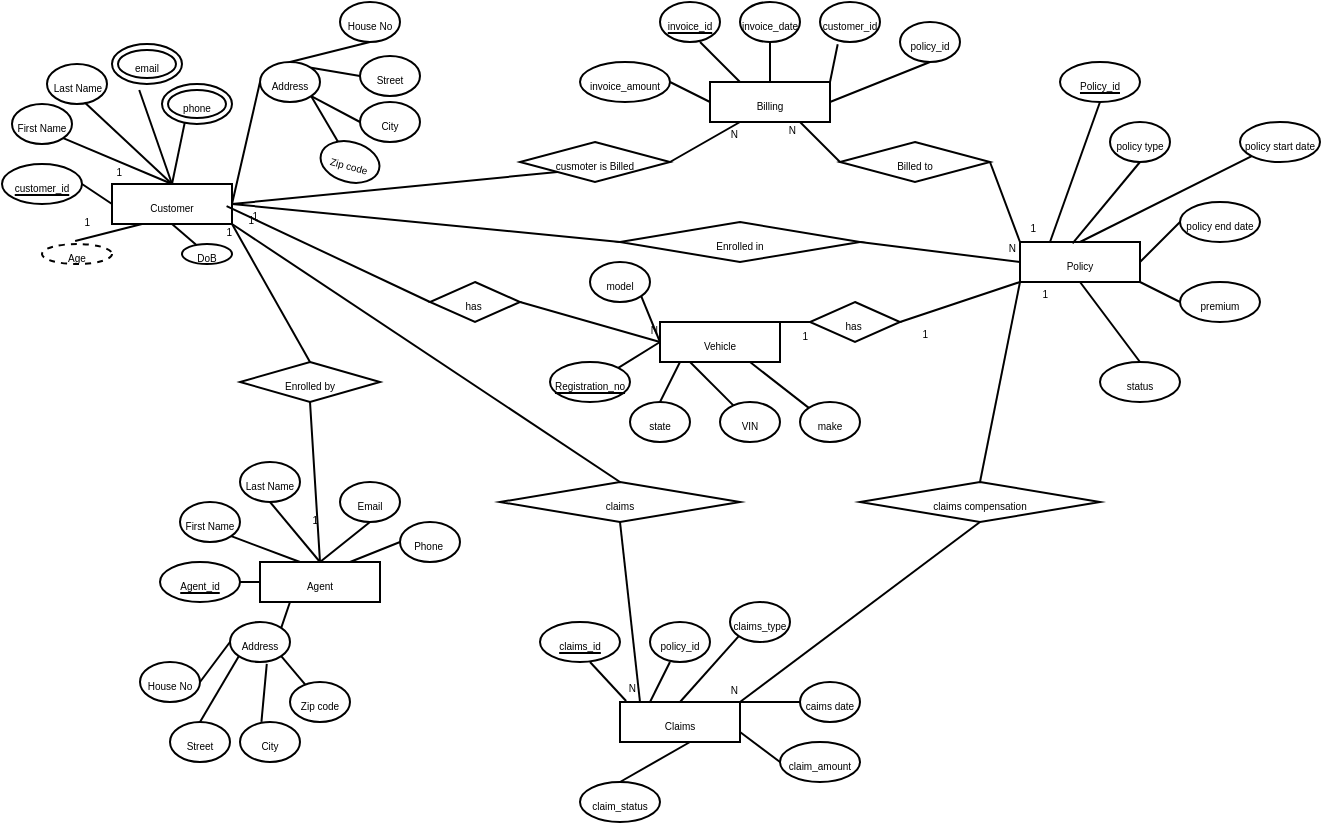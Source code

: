 <mxfile version="27.0.5">
  <diagram name="Page-1" id="OjlYLiDqfQupx79TXul4">
    <mxGraphModel dx="1513" dy="407" grid="1" gridSize="10" guides="1" tooltips="1" connect="1" arrows="1" fold="1" page="1" pageScale="1" pageWidth="850" pageHeight="1100" math="0" shadow="0">
      <root>
        <mxCell id="0" />
        <mxCell id="1" parent="0" />
        <mxCell id="4vMpr_41CA_hvpr1hlCl-1" value="&lt;font style=&quot;font-size: 5px;&quot;&gt;Customer&lt;/font&gt;" style="whiteSpace=wrap;html=1;align=center;" vertex="1" parent="1">
          <mxGeometry x="-14" y="101" width="60" height="20" as="geometry" />
        </mxCell>
        <mxCell id="4vMpr_41CA_hvpr1hlCl-2" value="&lt;font style=&quot;font-size: 5px;&quot;&gt;First Name&lt;/font&gt;" style="ellipse;whiteSpace=wrap;html=1;align=center;" vertex="1" parent="1">
          <mxGeometry x="-64" y="61" width="30" height="20" as="geometry" />
        </mxCell>
        <mxCell id="4vMpr_41CA_hvpr1hlCl-4" value="" style="endArrow=none;html=1;rounded=0;exitX=1;exitY=1;exitDx=0;exitDy=0;entryX=0.5;entryY=0;entryDx=0;entryDy=0;" edge="1" parent="1" source="4vMpr_41CA_hvpr1hlCl-2" target="4vMpr_41CA_hvpr1hlCl-1">
          <mxGeometry relative="1" as="geometry">
            <mxPoint x="156" y="111" as="sourcePoint" />
            <mxPoint x="316" y="111" as="targetPoint" />
          </mxGeometry>
        </mxCell>
        <mxCell id="4vMpr_41CA_hvpr1hlCl-5" value="&lt;font style=&quot;font-size: 5px;&quot;&gt;Last Name&lt;/font&gt;" style="ellipse;whiteSpace=wrap;html=1;align=center;" vertex="1" parent="1">
          <mxGeometry x="-46.5" y="41" width="30" height="20" as="geometry" />
        </mxCell>
        <mxCell id="4vMpr_41CA_hvpr1hlCl-8" value="&lt;font style=&quot;font-size: 5px;&quot;&gt;Address&lt;/font&gt;" style="ellipse;whiteSpace=wrap;html=1;align=center;" vertex="1" parent="1">
          <mxGeometry x="60" y="40" width="30" height="20" as="geometry" />
        </mxCell>
        <mxCell id="4vMpr_41CA_hvpr1hlCl-9" value="" style="endArrow=none;html=1;rounded=0;exitX=0.629;exitY=0.964;exitDx=0;exitDy=0;exitPerimeter=0;" edge="1" parent="1" source="4vMpr_41CA_hvpr1hlCl-5">
          <mxGeometry relative="1" as="geometry">
            <mxPoint x="11" y="81" as="sourcePoint" />
            <mxPoint x="16" y="101" as="targetPoint" />
          </mxGeometry>
        </mxCell>
        <mxCell id="4vMpr_41CA_hvpr1hlCl-11" value="" style="endArrow=none;html=1;rounded=0;exitX=0.389;exitY=1.15;exitDx=0;exitDy=0;exitPerimeter=0;entryX=0.5;entryY=0;entryDx=0;entryDy=0;" edge="1" parent="1" source="4vMpr_41CA_hvpr1hlCl-116" target="4vMpr_41CA_hvpr1hlCl-1">
          <mxGeometry relative="1" as="geometry">
            <mxPoint x="13.12" y="73.06" as="sourcePoint" />
            <mxPoint x="26" y="111" as="targetPoint" />
          </mxGeometry>
        </mxCell>
        <mxCell id="4vMpr_41CA_hvpr1hlCl-12" value="" style="endArrow=none;html=1;rounded=0;exitX=0.336;exitY=0.871;exitDx=0;exitDy=0;entryX=0.5;entryY=0;entryDx=0;entryDy=0;exitPerimeter=0;" edge="1" parent="1" source="4vMpr_41CA_hvpr1hlCl-117" target="4vMpr_41CA_hvpr1hlCl-1">
          <mxGeometry relative="1" as="geometry">
            <mxPoint x="30.31" y="88.015" as="sourcePoint" />
            <mxPoint x="26" y="111" as="targetPoint" />
          </mxGeometry>
        </mxCell>
        <mxCell id="4vMpr_41CA_hvpr1hlCl-13" value="" style="endArrow=none;html=1;rounded=0;exitX=0;exitY=0.5;exitDx=0;exitDy=0;entryX=1;entryY=0.5;entryDx=0;entryDy=0;" edge="1" parent="1" source="4vMpr_41CA_hvpr1hlCl-8" target="4vMpr_41CA_hvpr1hlCl-1">
          <mxGeometry relative="1" as="geometry">
            <mxPoint x="55.33" y="52.6" as="sourcePoint" />
            <mxPoint x="36" y="121" as="targetPoint" />
          </mxGeometry>
        </mxCell>
        <mxCell id="4vMpr_41CA_hvpr1hlCl-14" value="&lt;font style=&quot;font-size: 5px;&quot;&gt;DoB&lt;/font&gt;" style="ellipse;whiteSpace=wrap;html=1;align=center;" vertex="1" parent="1">
          <mxGeometry x="21" y="131" width="25" height="10" as="geometry" />
        </mxCell>
        <mxCell id="4vMpr_41CA_hvpr1hlCl-15" value="" style="endArrow=none;html=1;rounded=0;entryX=0.5;entryY=1;entryDx=0;entryDy=0;" edge="1" parent="1" source="4vMpr_41CA_hvpr1hlCl-14" target="4vMpr_41CA_hvpr1hlCl-1">
          <mxGeometry relative="1" as="geometry">
            <mxPoint x="48" y="73" as="sourcePoint" />
            <mxPoint x="26" y="111" as="targetPoint" />
          </mxGeometry>
        </mxCell>
        <mxCell id="4vMpr_41CA_hvpr1hlCl-17" value="&lt;font style=&quot;font-size: 5px;&quot;&gt;Age&lt;/font&gt;" style="ellipse;whiteSpace=wrap;html=1;align=center;dashed=1;" vertex="1" parent="1">
          <mxGeometry x="-49" y="131" width="35" height="10" as="geometry" />
        </mxCell>
        <mxCell id="4vMpr_41CA_hvpr1hlCl-18" value="" style="endArrow=none;html=1;rounded=0;exitX=0.25;exitY=1;exitDx=0;exitDy=0;entryX=0.473;entryY=-0.152;entryDx=0;entryDy=0;entryPerimeter=0;" edge="1" parent="1" source="4vMpr_41CA_hvpr1hlCl-1" target="4vMpr_41CA_hvpr1hlCl-17">
          <mxGeometry relative="1" as="geometry">
            <mxPoint x="156" y="111" as="sourcePoint" />
            <mxPoint x="316" y="111" as="targetPoint" />
          </mxGeometry>
        </mxCell>
        <mxCell id="4vMpr_41CA_hvpr1hlCl-19" value="&lt;font style=&quot;font-size: 5px;&quot;&gt;Policy&lt;/font&gt;" style="whiteSpace=wrap;html=1;align=center;" vertex="1" parent="1">
          <mxGeometry x="440" y="130" width="60" height="20" as="geometry" />
        </mxCell>
        <mxCell id="4vMpr_41CA_hvpr1hlCl-22" value="" style="endArrow=none;html=1;rounded=0;exitX=0;exitY=0.5;exitDx=0;exitDy=0;entryX=1;entryY=0.5;entryDx=0;entryDy=0;" edge="1" parent="1" source="4vMpr_41CA_hvpr1hlCl-1" target="4vMpr_41CA_hvpr1hlCl-114">
          <mxGeometry relative="1" as="geometry">
            <mxPoint x="90" y="78" as="sourcePoint" />
            <mxPoint x="-19.0" y="101" as="targetPoint" />
          </mxGeometry>
        </mxCell>
        <mxCell id="4vMpr_41CA_hvpr1hlCl-23" value="&lt;font style=&quot;font-size: 5px;&quot;&gt;House No&lt;/font&gt;" style="ellipse;whiteSpace=wrap;html=1;align=center;" vertex="1" parent="1">
          <mxGeometry x="100" y="10" width="30" height="20" as="geometry" />
        </mxCell>
        <mxCell id="4vMpr_41CA_hvpr1hlCl-24" value="&lt;font style=&quot;font-size: 5px;&quot;&gt;Street&lt;/font&gt;" style="ellipse;whiteSpace=wrap;html=1;align=center;" vertex="1" parent="1">
          <mxGeometry x="110" y="37" width="30" height="20" as="geometry" />
        </mxCell>
        <mxCell id="4vMpr_41CA_hvpr1hlCl-26" value="&lt;font style=&quot;font-size: 5px;&quot;&gt;City&lt;/font&gt;" style="ellipse;whiteSpace=wrap;html=1;align=center;" vertex="1" parent="1">
          <mxGeometry x="110" y="60" width="30" height="20" as="geometry" />
        </mxCell>
        <mxCell id="4vMpr_41CA_hvpr1hlCl-27" value="&lt;font style=&quot;font-size: 5px;&quot;&gt;Zip code&lt;/font&gt;" style="ellipse;whiteSpace=wrap;html=1;align=center;rotation=15;" vertex="1" parent="1">
          <mxGeometry x="90" y="80" width="30" height="20" as="geometry" />
        </mxCell>
        <mxCell id="4vMpr_41CA_hvpr1hlCl-28" value="" style="endArrow=none;html=1;rounded=0;exitX=0.5;exitY=1;exitDx=0;exitDy=0;entryX=0.5;entryY=0;entryDx=0;entryDy=0;" edge="1" parent="1" source="4vMpr_41CA_hvpr1hlCl-23" target="4vMpr_41CA_hvpr1hlCl-8">
          <mxGeometry relative="1" as="geometry">
            <mxPoint x="160" y="90" as="sourcePoint" />
            <mxPoint x="120" y="100" as="targetPoint" />
          </mxGeometry>
        </mxCell>
        <mxCell id="4vMpr_41CA_hvpr1hlCl-29" value="" style="endArrow=none;html=1;rounded=0;exitX=0;exitY=0.5;exitDx=0;exitDy=0;entryX=1;entryY=0;entryDx=0;entryDy=0;" edge="1" parent="1" source="4vMpr_41CA_hvpr1hlCl-24" target="4vMpr_41CA_hvpr1hlCl-8">
          <mxGeometry relative="1" as="geometry">
            <mxPoint x="150" y="70" as="sourcePoint" />
            <mxPoint x="130" y="110" as="targetPoint" />
          </mxGeometry>
        </mxCell>
        <mxCell id="4vMpr_41CA_hvpr1hlCl-30" value="" style="endArrow=none;html=1;rounded=0;exitX=0;exitY=0.5;exitDx=0;exitDy=0;entryX=1;entryY=1;entryDx=0;entryDy=0;" edge="1" parent="1" source="4vMpr_41CA_hvpr1hlCl-26" target="4vMpr_41CA_hvpr1hlCl-8">
          <mxGeometry relative="1" as="geometry">
            <mxPoint x="160" y="100" as="sourcePoint" />
            <mxPoint x="140" y="120" as="targetPoint" />
          </mxGeometry>
        </mxCell>
        <mxCell id="4vMpr_41CA_hvpr1hlCl-31" value="" style="endArrow=none;html=1;rounded=0;entryX=1;entryY=1;entryDx=0;entryDy=0;" edge="1" parent="1" source="4vMpr_41CA_hvpr1hlCl-27" target="4vMpr_41CA_hvpr1hlCl-8">
          <mxGeometry relative="1" as="geometry">
            <mxPoint x="160" y="130" as="sourcePoint" />
            <mxPoint x="120" y="80" as="targetPoint" />
          </mxGeometry>
        </mxCell>
        <mxCell id="4vMpr_41CA_hvpr1hlCl-32" value="&lt;font style=&quot;font-size: 5px;&quot;&gt;policy type&lt;/font&gt;" style="ellipse;whiteSpace=wrap;html=1;align=center;" vertex="1" parent="1">
          <mxGeometry x="485" y="70" width="30" height="20" as="geometry" />
        </mxCell>
        <mxCell id="4vMpr_41CA_hvpr1hlCl-33" value="&lt;font style=&quot;font-size: 5px;&quot;&gt;policy start date&lt;/font&gt;" style="ellipse;whiteSpace=wrap;html=1;align=center;" vertex="1" parent="1">
          <mxGeometry x="550" y="70" width="40" height="20" as="geometry" />
        </mxCell>
        <mxCell id="4vMpr_41CA_hvpr1hlCl-34" value="&lt;font style=&quot;font-size: 5px;&quot;&gt;policy end date&lt;/font&gt;" style="ellipse;whiteSpace=wrap;html=1;align=center;" vertex="1" parent="1">
          <mxGeometry x="520" y="110" width="40" height="20" as="geometry" />
        </mxCell>
        <mxCell id="4vMpr_41CA_hvpr1hlCl-35" value="&lt;font style=&quot;font-size: 5px;&quot;&gt;premium&lt;/font&gt;" style="ellipse;whiteSpace=wrap;html=1;align=center;" vertex="1" parent="1">
          <mxGeometry x="520" y="150" width="40" height="20" as="geometry" />
        </mxCell>
        <mxCell id="4vMpr_41CA_hvpr1hlCl-36" value="&lt;font style=&quot;font-size: 5px;&quot;&gt;status&lt;/font&gt;" style="ellipse;whiteSpace=wrap;html=1;align=center;" vertex="1" parent="1">
          <mxGeometry x="480" y="190" width="40" height="20" as="geometry" />
        </mxCell>
        <mxCell id="4vMpr_41CA_hvpr1hlCl-38" value="&lt;font style=&quot;font-size: 5px;&quot;&gt;Enrolled in&lt;/font&gt;" style="shape=rhombus;perimeter=rhombusPerimeter;whiteSpace=wrap;html=1;align=center;" vertex="1" parent="1">
          <mxGeometry x="240" y="120" width="120" height="20" as="geometry" />
        </mxCell>
        <mxCell id="4vMpr_41CA_hvpr1hlCl-41" value="" style="endArrow=none;html=1;rounded=0;exitX=1;exitY=0.5;exitDx=0;exitDy=0;entryX=0;entryY=0.5;entryDx=0;entryDy=0;" edge="1" parent="1" source="4vMpr_41CA_hvpr1hlCl-38" target="4vMpr_41CA_hvpr1hlCl-19">
          <mxGeometry relative="1" as="geometry">
            <mxPoint x="220" y="120" as="sourcePoint" />
            <mxPoint x="380" y="120" as="targetPoint" />
          </mxGeometry>
        </mxCell>
        <mxCell id="4vMpr_41CA_hvpr1hlCl-42" value="&lt;font style=&quot;font-size: 5px;&quot;&gt;N&lt;/font&gt;" style="resizable=0;html=1;whiteSpace=wrap;align=right;verticalAlign=bottom;" connectable="0" vertex="1" parent="4vMpr_41CA_hvpr1hlCl-41">
          <mxGeometry x="1" relative="1" as="geometry" />
        </mxCell>
        <mxCell id="4vMpr_41CA_hvpr1hlCl-47" value="" style="endArrow=none;html=1;rounded=0;entryX=1;entryY=0.5;entryDx=0;entryDy=0;exitX=0;exitY=0.5;exitDx=0;exitDy=0;" edge="1" parent="1" source="4vMpr_41CA_hvpr1hlCl-38" target="4vMpr_41CA_hvpr1hlCl-1">
          <mxGeometry relative="1" as="geometry">
            <mxPoint x="220" y="120" as="sourcePoint" />
            <mxPoint x="380" y="120" as="targetPoint" />
          </mxGeometry>
        </mxCell>
        <mxCell id="4vMpr_41CA_hvpr1hlCl-48" value="&lt;font style=&quot;font-size: 5px;&quot;&gt;1&lt;/font&gt;" style="resizable=0;html=1;whiteSpace=wrap;align=right;verticalAlign=bottom;" connectable="0" vertex="1" parent="4vMpr_41CA_hvpr1hlCl-47">
          <mxGeometry x="1" relative="1" as="geometry">
            <mxPoint x="15" y="13" as="offset" />
          </mxGeometry>
        </mxCell>
        <mxCell id="4vMpr_41CA_hvpr1hlCl-49" value="" style="endArrow=none;html=1;rounded=0;entryX=0.25;entryY=0;entryDx=0;entryDy=0;exitX=0.5;exitY=1;exitDx=0;exitDy=0;" edge="1" parent="1" source="4vMpr_41CA_hvpr1hlCl-111" target="4vMpr_41CA_hvpr1hlCl-19">
          <mxGeometry relative="1" as="geometry">
            <mxPoint x="415" y="100" as="sourcePoint" />
            <mxPoint x="180" y="90" as="targetPoint" />
          </mxGeometry>
        </mxCell>
        <mxCell id="4vMpr_41CA_hvpr1hlCl-50" value="" style="endArrow=none;html=1;rounded=0;entryX=0.438;entryY=0.034;entryDx=0;entryDy=0;exitX=0.5;exitY=1;exitDx=0;exitDy=0;entryPerimeter=0;" edge="1" parent="1" source="4vMpr_41CA_hvpr1hlCl-32" target="4vMpr_41CA_hvpr1hlCl-19">
          <mxGeometry relative="1" as="geometry">
            <mxPoint x="425" y="110" as="sourcePoint" />
            <mxPoint x="465" y="140" as="targetPoint" />
          </mxGeometry>
        </mxCell>
        <mxCell id="4vMpr_41CA_hvpr1hlCl-51" value="" style="endArrow=none;html=1;rounded=0;entryX=0.5;entryY=0;entryDx=0;entryDy=0;exitX=0;exitY=1;exitDx=0;exitDy=0;" edge="1" parent="1" source="4vMpr_41CA_hvpr1hlCl-33" target="4vMpr_41CA_hvpr1hlCl-19">
          <mxGeometry relative="1" as="geometry">
            <mxPoint x="435" y="120" as="sourcePoint" />
            <mxPoint x="475" y="150" as="targetPoint" />
          </mxGeometry>
        </mxCell>
        <mxCell id="4vMpr_41CA_hvpr1hlCl-52" value="" style="endArrow=none;html=1;rounded=0;exitX=0;exitY=0.5;exitDx=0;exitDy=0;" edge="1" parent="1" source="4vMpr_41CA_hvpr1hlCl-34">
          <mxGeometry relative="1" as="geometry">
            <mxPoint x="445" y="130" as="sourcePoint" />
            <mxPoint x="500" y="140" as="targetPoint" />
          </mxGeometry>
        </mxCell>
        <mxCell id="4vMpr_41CA_hvpr1hlCl-53" value="" style="endArrow=none;html=1;rounded=0;exitX=0;exitY=0.5;exitDx=0;exitDy=0;entryX=1;entryY=1;entryDx=0;entryDy=0;" edge="1" parent="1" source="4vMpr_41CA_hvpr1hlCl-35" target="4vMpr_41CA_hvpr1hlCl-19">
          <mxGeometry relative="1" as="geometry">
            <mxPoint x="530" y="130" as="sourcePoint" />
            <mxPoint x="510" y="150" as="targetPoint" />
          </mxGeometry>
        </mxCell>
        <mxCell id="4vMpr_41CA_hvpr1hlCl-54" value="" style="endArrow=none;html=1;rounded=0;exitX=0.5;exitY=1;exitDx=0;exitDy=0;entryX=0.5;entryY=0;entryDx=0;entryDy=0;" edge="1" parent="1" source="4vMpr_41CA_hvpr1hlCl-19" target="4vMpr_41CA_hvpr1hlCl-36">
          <mxGeometry relative="1" as="geometry">
            <mxPoint x="540" y="140" as="sourcePoint" />
            <mxPoint x="520" y="160" as="targetPoint" />
          </mxGeometry>
        </mxCell>
        <mxCell id="4vMpr_41CA_hvpr1hlCl-55" value="&lt;font style=&quot;font-size: 5px;&quot;&gt;Claims&lt;/font&gt;" style="whiteSpace=wrap;html=1;align=center;" vertex="1" parent="1">
          <mxGeometry x="240" y="360" width="60" height="20" as="geometry" />
        </mxCell>
        <mxCell id="4vMpr_41CA_hvpr1hlCl-57" value="" style="endArrow=none;html=1;rounded=0;exitX=0.051;exitY=-0.024;exitDx=0;exitDy=0;entryX=0.5;entryY=1;entryDx=0;entryDy=0;exitPerimeter=0;" edge="1" parent="1" source="4vMpr_41CA_hvpr1hlCl-55">
          <mxGeometry relative="1" as="geometry">
            <mxPoint x="92" y="152" as="sourcePoint" />
            <mxPoint x="225" y="340" as="targetPoint" />
          </mxGeometry>
        </mxCell>
        <mxCell id="4vMpr_41CA_hvpr1hlCl-58" value="&lt;font style=&quot;font-size: 5px;&quot;&gt;policy_id&lt;/font&gt;" style="ellipse;whiteSpace=wrap;html=1;align=center;" vertex="1" parent="1">
          <mxGeometry x="255" y="320" width="30" height="20" as="geometry" />
        </mxCell>
        <mxCell id="4vMpr_41CA_hvpr1hlCl-59" value="&lt;font style=&quot;font-size: 5px;&quot;&gt;claims_type&lt;/font&gt;" style="ellipse;whiteSpace=wrap;html=1;align=center;" vertex="1" parent="1">
          <mxGeometry x="295" y="310" width="30" height="20" as="geometry" />
        </mxCell>
        <mxCell id="4vMpr_41CA_hvpr1hlCl-60" value="&lt;font style=&quot;font-size: 5px;&quot;&gt;caims date&lt;/font&gt;" style="ellipse;whiteSpace=wrap;html=1;align=center;" vertex="1" parent="1">
          <mxGeometry x="330" y="350" width="30" height="20" as="geometry" />
        </mxCell>
        <mxCell id="4vMpr_41CA_hvpr1hlCl-61" value="&lt;font style=&quot;font-size: 5px;&quot;&gt;claim_amount&lt;/font&gt;" style="ellipse;whiteSpace=wrap;html=1;align=center;" vertex="1" parent="1">
          <mxGeometry x="320" y="380" width="40" height="20" as="geometry" />
        </mxCell>
        <mxCell id="4vMpr_41CA_hvpr1hlCl-62" value="&lt;span style=&quot;font-size: 5px;&quot;&gt;claim_status&lt;/span&gt;" style="ellipse;whiteSpace=wrap;html=1;align=center;" vertex="1" parent="1">
          <mxGeometry x="220" y="400" width="40" height="20" as="geometry" />
        </mxCell>
        <mxCell id="4vMpr_41CA_hvpr1hlCl-63" value="" style="endArrow=none;html=1;rounded=0;exitX=0.25;exitY=0;exitDx=0;exitDy=0;entryX=0.333;entryY=1;entryDx=0;entryDy=0;entryPerimeter=0;" edge="1" parent="1" source="4vMpr_41CA_hvpr1hlCl-55" target="4vMpr_41CA_hvpr1hlCl-58">
          <mxGeometry relative="1" as="geometry">
            <mxPoint x="265" y="370" as="sourcePoint" />
            <mxPoint x="235" y="340" as="targetPoint" />
          </mxGeometry>
        </mxCell>
        <mxCell id="4vMpr_41CA_hvpr1hlCl-64" value="" style="endArrow=none;html=1;rounded=0;exitX=0.5;exitY=0;exitDx=0;exitDy=0;entryX=0;entryY=1;entryDx=0;entryDy=0;" edge="1" parent="1" source="4vMpr_41CA_hvpr1hlCl-55" target="4vMpr_41CA_hvpr1hlCl-59">
          <mxGeometry relative="1" as="geometry">
            <mxPoint x="275" y="380" as="sourcePoint" />
            <mxPoint x="245" y="350" as="targetPoint" />
          </mxGeometry>
        </mxCell>
        <mxCell id="4vMpr_41CA_hvpr1hlCl-65" value="" style="endArrow=none;html=1;rounded=0;exitX=1;exitY=0;exitDx=0;exitDy=0;entryX=0;entryY=0.5;entryDx=0;entryDy=0;" edge="1" parent="1" source="4vMpr_41CA_hvpr1hlCl-55" target="4vMpr_41CA_hvpr1hlCl-60">
          <mxGeometry relative="1" as="geometry">
            <mxPoint x="285" y="390" as="sourcePoint" />
            <mxPoint x="255" y="360" as="targetPoint" />
          </mxGeometry>
        </mxCell>
        <mxCell id="4vMpr_41CA_hvpr1hlCl-66" value="" style="endArrow=none;html=1;rounded=0;exitX=0;exitY=0.5;exitDx=0;exitDy=0;entryX=1;entryY=0.75;entryDx=0;entryDy=0;" edge="1" parent="1" source="4vMpr_41CA_hvpr1hlCl-61" target="4vMpr_41CA_hvpr1hlCl-55">
          <mxGeometry relative="1" as="geometry">
            <mxPoint x="330.0" y="380" as="sourcePoint" />
            <mxPoint x="265" y="370" as="targetPoint" />
          </mxGeometry>
        </mxCell>
        <mxCell id="4vMpr_41CA_hvpr1hlCl-67" value="" style="endArrow=none;html=1;rounded=0;exitX=0.5;exitY=0;exitDx=0;exitDy=0;entryX=0.5;entryY=1;entryDx=0;entryDy=0;" edge="1" parent="1" source="4vMpr_41CA_hvpr1hlCl-62">
          <mxGeometry relative="1" as="geometry">
            <mxPoint x="305" y="410" as="sourcePoint" />
            <mxPoint x="275" y="380" as="targetPoint" />
          </mxGeometry>
        </mxCell>
        <mxCell id="4vMpr_41CA_hvpr1hlCl-68" value="&lt;font style=&quot;font-size: 5px;&quot;&gt;Agent&lt;/font&gt;" style="whiteSpace=wrap;html=1;align=center;" vertex="1" parent="1">
          <mxGeometry x="60" y="290" width="60" height="20" as="geometry" />
        </mxCell>
        <mxCell id="4vMpr_41CA_hvpr1hlCl-70" value="&lt;font style=&quot;font-size: 5px;&quot;&gt;First Name&lt;/font&gt;" style="ellipse;whiteSpace=wrap;html=1;align=center;" vertex="1" parent="1">
          <mxGeometry x="20" y="260" width="30" height="20" as="geometry" />
        </mxCell>
        <mxCell id="4vMpr_41CA_hvpr1hlCl-71" value="&lt;font style=&quot;font-size: 5px;&quot;&gt;Last Name&lt;/font&gt;" style="ellipse;whiteSpace=wrap;html=1;align=center;" vertex="1" parent="1">
          <mxGeometry x="50" y="240" width="30" height="20" as="geometry" />
        </mxCell>
        <mxCell id="4vMpr_41CA_hvpr1hlCl-72" value="&lt;font style=&quot;font-size: 5px;&quot;&gt;Email&lt;/font&gt;" style="ellipse;whiteSpace=wrap;html=1;align=center;" vertex="1" parent="1">
          <mxGeometry x="100" y="250" width="30" height="20" as="geometry" />
        </mxCell>
        <mxCell id="4vMpr_41CA_hvpr1hlCl-73" value="&lt;font style=&quot;font-size: 5px;&quot;&gt;Phone&amp;nbsp;&lt;/font&gt;" style="ellipse;whiteSpace=wrap;html=1;align=center;" vertex="1" parent="1">
          <mxGeometry x="130" y="270" width="30" height="20" as="geometry" />
        </mxCell>
        <mxCell id="4vMpr_41CA_hvpr1hlCl-74" value="&lt;font style=&quot;font-size: 5px;&quot;&gt;Address&lt;/font&gt;" style="ellipse;whiteSpace=wrap;html=1;align=center;" vertex="1" parent="1">
          <mxGeometry x="45" y="320" width="30" height="20" as="geometry" />
        </mxCell>
        <mxCell id="4vMpr_41CA_hvpr1hlCl-75" value="&lt;font style=&quot;font-size: 5px;&quot;&gt;House No&lt;/font&gt;" style="ellipse;whiteSpace=wrap;html=1;align=center;" vertex="1" parent="1">
          <mxGeometry y="340" width="30" height="20" as="geometry" />
        </mxCell>
        <mxCell id="4vMpr_41CA_hvpr1hlCl-76" value="&lt;font style=&quot;font-size: 5px;&quot;&gt;Street&lt;/font&gt;" style="ellipse;whiteSpace=wrap;html=1;align=center;" vertex="1" parent="1">
          <mxGeometry x="15" y="370" width="30" height="20" as="geometry" />
        </mxCell>
        <mxCell id="4vMpr_41CA_hvpr1hlCl-77" value="&lt;font style=&quot;font-size: 5px;&quot;&gt;City&lt;/font&gt;" style="ellipse;whiteSpace=wrap;html=1;align=center;" vertex="1" parent="1">
          <mxGeometry x="50" y="370" width="30" height="20" as="geometry" />
        </mxCell>
        <mxCell id="4vMpr_41CA_hvpr1hlCl-78" value="&lt;font style=&quot;font-size: 5px;&quot;&gt;Zip code&lt;/font&gt;" style="ellipse;whiteSpace=wrap;html=1;align=center;" vertex="1" parent="1">
          <mxGeometry x="75" y="350" width="30" height="20" as="geometry" />
        </mxCell>
        <mxCell id="4vMpr_41CA_hvpr1hlCl-80" value="" style="endArrow=none;html=1;rounded=0;entryX=0.75;entryY=0;entryDx=0;entryDy=0;exitX=0;exitY=0.5;exitDx=0;exitDy=0;" edge="1" parent="1" source="4vMpr_41CA_hvpr1hlCl-73" target="4vMpr_41CA_hvpr1hlCl-68">
          <mxGeometry relative="1" as="geometry">
            <mxPoint x="160" y="300" as="sourcePoint" />
            <mxPoint x="235" y="260" as="targetPoint" />
          </mxGeometry>
        </mxCell>
        <mxCell id="4vMpr_41CA_hvpr1hlCl-81" value="" style="endArrow=none;html=1;rounded=0;entryX=0.5;entryY=0;entryDx=0;entryDy=0;exitX=0.5;exitY=1;exitDx=0;exitDy=0;" edge="1" parent="1" source="4vMpr_41CA_hvpr1hlCl-72" target="4vMpr_41CA_hvpr1hlCl-68">
          <mxGeometry relative="1" as="geometry">
            <mxPoint x="148" y="271" as="sourcePoint" />
            <mxPoint x="115" y="300" as="targetPoint" />
          </mxGeometry>
        </mxCell>
        <mxCell id="4vMpr_41CA_hvpr1hlCl-82" value="" style="endArrow=none;html=1;rounded=0;entryX=0.5;entryY=0;entryDx=0;entryDy=0;exitX=0.5;exitY=1;exitDx=0;exitDy=0;" edge="1" parent="1" source="4vMpr_41CA_hvpr1hlCl-71" target="4vMpr_41CA_hvpr1hlCl-68">
          <mxGeometry relative="1" as="geometry">
            <mxPoint x="158" y="281" as="sourcePoint" />
            <mxPoint x="125" y="310" as="targetPoint" />
          </mxGeometry>
        </mxCell>
        <mxCell id="4vMpr_41CA_hvpr1hlCl-83" value="" style="endArrow=none;html=1;rounded=0;exitX=1;exitY=1;exitDx=0;exitDy=0;" edge="1" parent="1" source="4vMpr_41CA_hvpr1hlCl-70">
          <mxGeometry relative="1" as="geometry">
            <mxPoint x="168" y="291" as="sourcePoint" />
            <mxPoint x="80" y="290" as="targetPoint" />
          </mxGeometry>
        </mxCell>
        <mxCell id="4vMpr_41CA_hvpr1hlCl-84" value="" style="endArrow=none;html=1;rounded=0;exitX=1;exitY=0.5;exitDx=0;exitDy=0;entryX=0;entryY=0.5;entryDx=0;entryDy=0;" edge="1" parent="1" target="4vMpr_41CA_hvpr1hlCl-68">
          <mxGeometry relative="1" as="geometry">
            <mxPoint x="45.0" y="300" as="sourcePoint" />
            <mxPoint x="60" y="305" as="targetPoint" />
          </mxGeometry>
        </mxCell>
        <mxCell id="4vMpr_41CA_hvpr1hlCl-86" value="" style="endArrow=none;html=1;rounded=0;entryX=1;entryY=0;entryDx=0;entryDy=0;exitX=0.25;exitY=1;exitDx=0;exitDy=0;" edge="1" parent="1" source="4vMpr_41CA_hvpr1hlCl-68" target="4vMpr_41CA_hvpr1hlCl-74">
          <mxGeometry relative="1" as="geometry">
            <mxPoint x="188" y="311" as="sourcePoint" />
            <mxPoint x="155" y="340" as="targetPoint" />
          </mxGeometry>
        </mxCell>
        <mxCell id="4vMpr_41CA_hvpr1hlCl-87" value="" style="endArrow=none;html=1;rounded=0;exitX=1;exitY=1;exitDx=0;exitDy=0;" edge="1" parent="1" source="4vMpr_41CA_hvpr1hlCl-74" target="4vMpr_41CA_hvpr1hlCl-78">
          <mxGeometry relative="1" as="geometry">
            <mxPoint x="85" y="320" as="sourcePoint" />
            <mxPoint x="66" y="353" as="targetPoint" />
          </mxGeometry>
        </mxCell>
        <mxCell id="4vMpr_41CA_hvpr1hlCl-88" value="" style="endArrow=none;html=1;rounded=0;exitX=0.613;exitY=1.045;exitDx=0;exitDy=0;exitPerimeter=0;entryX=0.357;entryY=-0.001;entryDx=0;entryDy=0;entryPerimeter=0;" edge="1" parent="1" source="4vMpr_41CA_hvpr1hlCl-74" target="4vMpr_41CA_hvpr1hlCl-77">
          <mxGeometry relative="1" as="geometry">
            <mxPoint x="66" y="367" as="sourcePoint" />
            <mxPoint x="103" y="384" as="targetPoint" />
          </mxGeometry>
        </mxCell>
        <mxCell id="4vMpr_41CA_hvpr1hlCl-89" value="" style="endArrow=none;html=1;rounded=0;exitX=0;exitY=1;exitDx=0;exitDy=0;entryX=0.5;entryY=0;entryDx=0;entryDy=0;" edge="1" parent="1" source="4vMpr_41CA_hvpr1hlCl-74" target="4vMpr_41CA_hvpr1hlCl-76">
          <mxGeometry relative="1" as="geometry">
            <mxPoint x="76" y="377" as="sourcePoint" />
            <mxPoint x="113" y="394" as="targetPoint" />
          </mxGeometry>
        </mxCell>
        <mxCell id="4vMpr_41CA_hvpr1hlCl-90" value="" style="endArrow=none;html=1;rounded=0;exitX=0;exitY=0.5;exitDx=0;exitDy=0;entryX=1;entryY=0.5;entryDx=0;entryDy=0;" edge="1" parent="1" source="4vMpr_41CA_hvpr1hlCl-74" target="4vMpr_41CA_hvpr1hlCl-75">
          <mxGeometry relative="1" as="geometry">
            <mxPoint x="86" y="387" as="sourcePoint" />
            <mxPoint x="123" y="404" as="targetPoint" />
          </mxGeometry>
        </mxCell>
        <mxCell id="4vMpr_41CA_hvpr1hlCl-91" value="&lt;font style=&quot;font-size: 5px;&quot;&gt;Enrolled by&lt;/font&gt;" style="shape=rhombus;perimeter=rhombusPerimeter;whiteSpace=wrap;html=1;align=center;" vertex="1" parent="1">
          <mxGeometry x="50" y="190" width="70" height="20" as="geometry" />
        </mxCell>
        <mxCell id="4vMpr_41CA_hvpr1hlCl-92" value="" style="endArrow=none;html=1;rounded=0;exitX=0.5;exitY=0;exitDx=0;exitDy=0;entryX=1;entryY=1;entryDx=0;entryDy=0;" edge="1" parent="1" source="4vMpr_41CA_hvpr1hlCl-91" target="4vMpr_41CA_hvpr1hlCl-1">
          <mxGeometry relative="1" as="geometry">
            <mxPoint x="250" y="140" as="sourcePoint" />
            <mxPoint x="80" y="130" as="targetPoint" />
          </mxGeometry>
        </mxCell>
        <mxCell id="4vMpr_41CA_hvpr1hlCl-93" value="&lt;font style=&quot;font-size: 5px;&quot;&gt;1&lt;/font&gt;" style="resizable=0;html=1;whiteSpace=wrap;align=right;verticalAlign=bottom;" connectable="0" vertex="1" parent="4vMpr_41CA_hvpr1hlCl-92">
          <mxGeometry x="1" relative="1" as="geometry">
            <mxPoint x="-69" y="6" as="offset" />
          </mxGeometry>
        </mxCell>
        <mxCell id="4vMpr_41CA_hvpr1hlCl-94" value="" style="endArrow=none;html=1;rounded=0;exitX=0.5;exitY=0;exitDx=0;exitDy=0;" edge="1" parent="1" source="4vMpr_41CA_hvpr1hlCl-68">
          <mxGeometry relative="1" as="geometry">
            <mxPoint x="90" y="270" as="sourcePoint" />
            <mxPoint x="85" y="210" as="targetPoint" />
          </mxGeometry>
        </mxCell>
        <mxCell id="4vMpr_41CA_hvpr1hlCl-95" value="&lt;font style=&quot;font-size: 5px;&quot;&gt;1&lt;/font&gt;&lt;div&gt;&lt;br&gt;&lt;/div&gt;" style="resizable=0;html=1;whiteSpace=wrap;align=right;verticalAlign=bottom;" connectable="0" vertex="1" parent="4vMpr_41CA_hvpr1hlCl-94">
          <mxGeometry x="1" relative="1" as="geometry">
            <mxPoint x="5" y="80" as="offset" />
          </mxGeometry>
        </mxCell>
        <mxCell id="4vMpr_41CA_hvpr1hlCl-98" value="&lt;font style=&quot;font-size: 5px;&quot;&gt;claims&lt;/font&gt;" style="shape=rhombus;perimeter=rhombusPerimeter;whiteSpace=wrap;html=1;align=center;" vertex="1" parent="1">
          <mxGeometry x="180" y="250" width="120" height="20" as="geometry" />
        </mxCell>
        <mxCell id="4vMpr_41CA_hvpr1hlCl-100" value="" style="endArrow=none;html=1;rounded=0;exitX=0.5;exitY=1;exitDx=0;exitDy=0;" edge="1" parent="1" source="4vMpr_41CA_hvpr1hlCl-98">
          <mxGeometry relative="1" as="geometry">
            <mxPoint x="370" y="140" as="sourcePoint" />
            <mxPoint x="250" y="360" as="targetPoint" />
          </mxGeometry>
        </mxCell>
        <mxCell id="4vMpr_41CA_hvpr1hlCl-101" value="&lt;font style=&quot;font-size: 5px;&quot;&gt;N&lt;/font&gt;" style="resizable=0;html=1;whiteSpace=wrap;align=right;verticalAlign=bottom;" connectable="0" vertex="1" parent="4vMpr_41CA_hvpr1hlCl-100">
          <mxGeometry x="1" relative="1" as="geometry" />
        </mxCell>
        <mxCell id="4vMpr_41CA_hvpr1hlCl-104" value="" style="endArrow=none;html=1;rounded=0;exitX=0.5;exitY=0;exitDx=0;exitDy=0;entryX=1;entryY=1;entryDx=0;entryDy=0;" edge="1" parent="1" target="4vMpr_41CA_hvpr1hlCl-1">
          <mxGeometry relative="1" as="geometry">
            <mxPoint x="240" y="250" as="sourcePoint" />
            <mxPoint x="235" y="190" as="targetPoint" />
          </mxGeometry>
        </mxCell>
        <mxCell id="4vMpr_41CA_hvpr1hlCl-105" value="&lt;font style=&quot;font-size: 5px;&quot;&gt;1&lt;/font&gt;" style="resizable=0;html=1;whiteSpace=wrap;align=right;verticalAlign=bottom;" connectable="0" vertex="1" parent="4vMpr_41CA_hvpr1hlCl-104">
          <mxGeometry x="1" relative="1" as="geometry">
            <mxPoint x="2" y="11" as="offset" />
          </mxGeometry>
        </mxCell>
        <mxCell id="4vMpr_41CA_hvpr1hlCl-106" value="&lt;font style=&quot;font-size: 5px;&quot;&gt;claims compensation&lt;/font&gt;" style="shape=rhombus;perimeter=rhombusPerimeter;whiteSpace=wrap;html=1;align=center;" vertex="1" parent="1">
          <mxGeometry x="360" y="250" width="120" height="20" as="geometry" />
        </mxCell>
        <mxCell id="4vMpr_41CA_hvpr1hlCl-107" value="" style="endArrow=none;html=1;rounded=0;exitX=0.5;exitY=1;exitDx=0;exitDy=0;" edge="1" parent="1" source="4vMpr_41CA_hvpr1hlCl-106">
          <mxGeometry relative="1" as="geometry">
            <mxPoint x="370" y="140" as="sourcePoint" />
            <mxPoint x="300" y="360" as="targetPoint" />
          </mxGeometry>
        </mxCell>
        <mxCell id="4vMpr_41CA_hvpr1hlCl-108" value="&lt;font style=&quot;font-size: 5px;&quot;&gt;N&lt;/font&gt;" style="resizable=0;html=1;whiteSpace=wrap;align=right;verticalAlign=bottom;" connectable="0" vertex="1" parent="4vMpr_41CA_hvpr1hlCl-107">
          <mxGeometry x="1" relative="1" as="geometry" />
        </mxCell>
        <mxCell id="4vMpr_41CA_hvpr1hlCl-109" value="" style="endArrow=none;html=1;rounded=0;entryX=0;entryY=1;entryDx=0;entryDy=0;exitX=0.5;exitY=0;exitDx=0;exitDy=0;" edge="1" parent="1" source="4vMpr_41CA_hvpr1hlCl-106" target="4vMpr_41CA_hvpr1hlCl-19">
          <mxGeometry relative="1" as="geometry">
            <mxPoint x="250" y="140" as="sourcePoint" />
            <mxPoint x="120" y="130" as="targetPoint" />
          </mxGeometry>
        </mxCell>
        <mxCell id="4vMpr_41CA_hvpr1hlCl-110" value="&lt;font style=&quot;font-size: 5px;&quot;&gt;1&lt;/font&gt;" style="resizable=0;html=1;whiteSpace=wrap;align=right;verticalAlign=bottom;" connectable="0" vertex="1" parent="4vMpr_41CA_hvpr1hlCl-109">
          <mxGeometry x="1" relative="1" as="geometry">
            <mxPoint x="15" y="13" as="offset" />
          </mxGeometry>
        </mxCell>
        <mxCell id="4vMpr_41CA_hvpr1hlCl-111" value="&lt;font style=&quot;font-size: 5px;&quot;&gt;Policy_id&lt;/font&gt;" style="ellipse;whiteSpace=wrap;html=1;align=center;fontStyle=4;" vertex="1" parent="1">
          <mxGeometry x="460" y="40" width="40" height="20" as="geometry" />
        </mxCell>
        <mxCell id="4vMpr_41CA_hvpr1hlCl-112" value="&lt;font style=&quot;font-size: 5px;&quot;&gt;claims_id&lt;/font&gt;" style="ellipse;whiteSpace=wrap;html=1;align=center;fontStyle=4;" vertex="1" parent="1">
          <mxGeometry x="200" y="320" width="40" height="20" as="geometry" />
        </mxCell>
        <mxCell id="4vMpr_41CA_hvpr1hlCl-113" value="&lt;font style=&quot;font-size: 5px;&quot;&gt;Agent_id&lt;/font&gt;" style="ellipse;whiteSpace=wrap;html=1;align=center;fontStyle=4;" vertex="1" parent="1">
          <mxGeometry x="10" y="290" width="40" height="20" as="geometry" />
        </mxCell>
        <mxCell id="4vMpr_41CA_hvpr1hlCl-114" value="&lt;font style=&quot;font-size: 5px;&quot;&gt;customer_id&lt;/font&gt;" style="ellipse;whiteSpace=wrap;html=1;align=center;fontStyle=4;" vertex="1" parent="1">
          <mxGeometry x="-69" y="91" width="40" height="20" as="geometry" />
        </mxCell>
        <mxCell id="4vMpr_41CA_hvpr1hlCl-116" value="&lt;font style=&quot;font-size: 5px;&quot;&gt;email&lt;/font&gt;" style="ellipse;shape=doubleEllipse;margin=3;whiteSpace=wrap;html=1;align=center;" vertex="1" parent="1">
          <mxGeometry x="-14" y="31" width="35" height="20" as="geometry" />
        </mxCell>
        <mxCell id="4vMpr_41CA_hvpr1hlCl-117" value="&lt;font style=&quot;font-size: 5px;&quot;&gt;phone&lt;/font&gt;" style="ellipse;shape=doubleEllipse;margin=3;whiteSpace=wrap;html=1;align=center;" vertex="1" parent="1">
          <mxGeometry x="11" y="51" width="35" height="20" as="geometry" />
        </mxCell>
        <mxCell id="4vMpr_41CA_hvpr1hlCl-118" value="&lt;font style=&quot;font-size: 5px;&quot;&gt;Billing&lt;/font&gt;" style="whiteSpace=wrap;html=1;align=center;" vertex="1" parent="1">
          <mxGeometry x="285" y="50" width="60" height="20" as="geometry" />
        </mxCell>
        <mxCell id="4vMpr_41CA_hvpr1hlCl-119" value="&lt;span style=&quot;font-size: 5px;&quot;&gt;&lt;u&gt;invoice_id&lt;/u&gt;&lt;/span&gt;" style="ellipse;whiteSpace=wrap;html=1;align=center;" vertex="1" parent="1">
          <mxGeometry x="260" y="10" width="30" height="20" as="geometry" />
        </mxCell>
        <mxCell id="4vMpr_41CA_hvpr1hlCl-120" value="&lt;font style=&quot;font-size: 5px;&quot;&gt;invoice_date&lt;/font&gt;" style="ellipse;whiteSpace=wrap;html=1;align=center;" vertex="1" parent="1">
          <mxGeometry x="300" y="10" width="30" height="20" as="geometry" />
        </mxCell>
        <mxCell id="4vMpr_41CA_hvpr1hlCl-121" value="&lt;font style=&quot;font-size: 5px;&quot;&gt;customer_id&lt;/font&gt;" style="ellipse;whiteSpace=wrap;html=1;align=center;" vertex="1" parent="1">
          <mxGeometry x="340" y="10" width="30" height="20" as="geometry" />
        </mxCell>
        <mxCell id="4vMpr_41CA_hvpr1hlCl-122" value="&lt;font style=&quot;font-size: 5px;&quot;&gt;policy_id&lt;/font&gt;" style="ellipse;whiteSpace=wrap;html=1;align=center;" vertex="1" parent="1">
          <mxGeometry x="380" y="20" width="30" height="20" as="geometry" />
        </mxCell>
        <mxCell id="4vMpr_41CA_hvpr1hlCl-123" value="&lt;font style=&quot;font-size: 5px;&quot;&gt;invoice_amount&lt;/font&gt;" style="ellipse;whiteSpace=wrap;html=1;align=center;" vertex="1" parent="1">
          <mxGeometry x="220" y="40" width="45" height="20" as="geometry" />
        </mxCell>
        <mxCell id="4vMpr_41CA_hvpr1hlCl-124" value="" style="endArrow=none;html=1;rounded=0;entryX=1;entryY=0.5;entryDx=0;entryDy=0;exitX=0.5;exitY=1;exitDx=0;exitDy=0;" edge="1" parent="1" source="4vMpr_41CA_hvpr1hlCl-122" target="4vMpr_41CA_hvpr1hlCl-118">
          <mxGeometry relative="1" as="geometry">
            <mxPoint x="420" y="100" as="sourcePoint" />
            <mxPoint x="465" y="140" as="targetPoint" />
          </mxGeometry>
        </mxCell>
        <mxCell id="4vMpr_41CA_hvpr1hlCl-125" value="" style="endArrow=none;html=1;rounded=0;entryX=1;entryY=0;entryDx=0;entryDy=0;exitX=0.295;exitY=1.057;exitDx=0;exitDy=0;exitPerimeter=0;" edge="1" parent="1" source="4vMpr_41CA_hvpr1hlCl-121" target="4vMpr_41CA_hvpr1hlCl-118">
          <mxGeometry relative="1" as="geometry">
            <mxPoint x="430" y="110" as="sourcePoint" />
            <mxPoint x="475" y="150" as="targetPoint" />
          </mxGeometry>
        </mxCell>
        <mxCell id="4vMpr_41CA_hvpr1hlCl-126" value="" style="endArrow=none;html=1;rounded=0;exitX=0.5;exitY=1;exitDx=0;exitDy=0;" edge="1" parent="1" source="4vMpr_41CA_hvpr1hlCl-120" target="4vMpr_41CA_hvpr1hlCl-118">
          <mxGeometry relative="1" as="geometry">
            <mxPoint x="440" y="120" as="sourcePoint" />
            <mxPoint x="485" y="160" as="targetPoint" />
          </mxGeometry>
        </mxCell>
        <mxCell id="4vMpr_41CA_hvpr1hlCl-127" value="" style="endArrow=none;html=1;rounded=0;exitX=0.667;exitY=1;exitDx=0;exitDy=0;exitPerimeter=0;entryX=0.25;entryY=0;entryDx=0;entryDy=0;" edge="1" parent="1" source="4vMpr_41CA_hvpr1hlCl-119" target="4vMpr_41CA_hvpr1hlCl-118">
          <mxGeometry relative="1" as="geometry">
            <mxPoint x="325" y="40" as="sourcePoint" />
            <mxPoint x="325" y="60" as="targetPoint" />
          </mxGeometry>
        </mxCell>
        <mxCell id="4vMpr_41CA_hvpr1hlCl-128" value="" style="endArrow=none;html=1;rounded=0;exitX=1;exitY=0.5;exitDx=0;exitDy=0;entryX=0;entryY=0.5;entryDx=0;entryDy=0;" edge="1" parent="1" source="4vMpr_41CA_hvpr1hlCl-123" target="4vMpr_41CA_hvpr1hlCl-118">
          <mxGeometry relative="1" as="geometry">
            <mxPoint x="290" y="40" as="sourcePoint" />
            <mxPoint x="310" y="60" as="targetPoint" />
          </mxGeometry>
        </mxCell>
        <mxCell id="4vMpr_41CA_hvpr1hlCl-129" value="&lt;font style=&quot;font-size: 5px;&quot;&gt;cusmoter is Billed&lt;/font&gt;" style="shape=rhombus;perimeter=rhombusPerimeter;whiteSpace=wrap;html=1;align=center;" vertex="1" parent="1">
          <mxGeometry x="190" y="80" width="75" height="20" as="geometry" />
        </mxCell>
        <mxCell id="4vMpr_41CA_hvpr1hlCl-133" value="" style="endArrow=none;html=1;rounded=0;exitX=0;exitY=1;exitDx=0;exitDy=0;entryX=1;entryY=0.5;entryDx=0;entryDy=0;" edge="1" parent="1" source="4vMpr_41CA_hvpr1hlCl-129" target="4vMpr_41CA_hvpr1hlCl-1">
          <mxGeometry relative="1" as="geometry">
            <mxPoint x="250" y="220" as="sourcePoint" />
            <mxPoint x="110" y="120" as="targetPoint" />
          </mxGeometry>
        </mxCell>
        <mxCell id="4vMpr_41CA_hvpr1hlCl-134" value="&lt;font style=&quot;font-size: 5px;&quot;&gt;1&lt;/font&gt;" style="resizable=0;html=1;whiteSpace=wrap;align=right;verticalAlign=bottom;" connectable="0" vertex="1" parent="4vMpr_41CA_hvpr1hlCl-133">
          <mxGeometry x="1" relative="1" as="geometry">
            <mxPoint x="-54" y="-9" as="offset" />
          </mxGeometry>
        </mxCell>
        <mxCell id="4vMpr_41CA_hvpr1hlCl-135" value="" style="endArrow=none;html=1;rounded=0;exitX=1;exitY=0.5;exitDx=0;exitDy=0;entryX=0.25;entryY=1;entryDx=0;entryDy=0;" edge="1" parent="1" source="4vMpr_41CA_hvpr1hlCl-129" target="4vMpr_41CA_hvpr1hlCl-118">
          <mxGeometry relative="1" as="geometry">
            <mxPoint x="232.375" y="90.0" as="sourcePoint" />
            <mxPoint x="290" y="79.8" as="targetPoint" />
          </mxGeometry>
        </mxCell>
        <mxCell id="4vMpr_41CA_hvpr1hlCl-136" value="&lt;font style=&quot;font-size: 5px;&quot;&gt;N&lt;/font&gt;" style="resizable=0;html=1;whiteSpace=wrap;align=right;verticalAlign=bottom;" connectable="0" vertex="1" parent="4vMpr_41CA_hvpr1hlCl-135">
          <mxGeometry x="1" relative="1" as="geometry">
            <mxPoint y="13" as="offset" />
          </mxGeometry>
        </mxCell>
        <mxCell id="4vMpr_41CA_hvpr1hlCl-138" value="&lt;font style=&quot;font-size: 5px;&quot;&gt;Billed to&lt;/font&gt;" style="shape=rhombus;perimeter=rhombusPerimeter;whiteSpace=wrap;html=1;align=center;" vertex="1" parent="1">
          <mxGeometry x="350" y="80" width="75" height="20" as="geometry" />
        </mxCell>
        <mxCell id="4vMpr_41CA_hvpr1hlCl-139" value="" style="endArrow=none;html=1;rounded=0;exitX=0;exitY=0.5;exitDx=0;exitDy=0;entryX=0.75;entryY=1;entryDx=0;entryDy=0;" edge="1" parent="1" source="4vMpr_41CA_hvpr1hlCl-138" target="4vMpr_41CA_hvpr1hlCl-118">
          <mxGeometry relative="1" as="geometry">
            <mxPoint x="275" y="100" as="sourcePoint" />
            <mxPoint x="310" y="80" as="targetPoint" />
          </mxGeometry>
        </mxCell>
        <mxCell id="4vMpr_41CA_hvpr1hlCl-140" value="&lt;font style=&quot;font-size: 5px;&quot;&gt;N&lt;/font&gt;" style="resizable=0;html=1;whiteSpace=wrap;align=right;verticalAlign=bottom;" connectable="0" vertex="1" parent="4vMpr_41CA_hvpr1hlCl-139">
          <mxGeometry x="1" relative="1" as="geometry">
            <mxPoint y="11" as="offset" />
          </mxGeometry>
        </mxCell>
        <mxCell id="4vMpr_41CA_hvpr1hlCl-143" value="" style="endArrow=none;html=1;rounded=0;exitX=1;exitY=0.5;exitDx=0;exitDy=0;entryX=0;entryY=0;entryDx=0;entryDy=0;" edge="1" parent="1" source="4vMpr_41CA_hvpr1hlCl-138" target="4vMpr_41CA_hvpr1hlCl-19">
          <mxGeometry relative="1" as="geometry">
            <mxPoint x="219" y="105" as="sourcePoint" />
            <mxPoint x="120" y="130" as="targetPoint" />
          </mxGeometry>
        </mxCell>
        <mxCell id="4vMpr_41CA_hvpr1hlCl-144" value="&lt;font style=&quot;font-size: 5px;&quot;&gt;1&lt;/font&gt;" style="resizable=0;html=1;whiteSpace=wrap;align=right;verticalAlign=bottom;" connectable="0" vertex="1" parent="4vMpr_41CA_hvpr1hlCl-143">
          <mxGeometry x="1" relative="1" as="geometry">
            <mxPoint x="10" as="offset" />
          </mxGeometry>
        </mxCell>
        <mxCell id="4vMpr_41CA_hvpr1hlCl-145" value="&lt;font style=&quot;font-size: 5px;&quot;&gt;Vehicle&lt;/font&gt;" style="whiteSpace=wrap;html=1;align=center;" vertex="1" parent="1">
          <mxGeometry x="260" y="170" width="60" height="20" as="geometry" />
        </mxCell>
        <mxCell id="4vMpr_41CA_hvpr1hlCl-146" value="&lt;font style=&quot;font-size: 5px;&quot;&gt;Registration_no&lt;/font&gt;" style="ellipse;whiteSpace=wrap;html=1;align=center;fontStyle=4;" vertex="1" parent="1">
          <mxGeometry x="205" y="190" width="40" height="20" as="geometry" />
        </mxCell>
        <mxCell id="4vMpr_41CA_hvpr1hlCl-147" value="&lt;font style=&quot;font-size: 5px;&quot;&gt;state&lt;/font&gt;" style="ellipse;whiteSpace=wrap;html=1;align=center;" vertex="1" parent="1">
          <mxGeometry x="245" y="210" width="30" height="20" as="geometry" />
        </mxCell>
        <mxCell id="4vMpr_41CA_hvpr1hlCl-148" value="&lt;font style=&quot;font-size: 5px;&quot;&gt;VIN&lt;/font&gt;" style="ellipse;whiteSpace=wrap;html=1;align=center;" vertex="1" parent="1">
          <mxGeometry x="290" y="210" width="30" height="20" as="geometry" />
        </mxCell>
        <mxCell id="4vMpr_41CA_hvpr1hlCl-149" value="&lt;font style=&quot;font-size: 5px;&quot;&gt;model&lt;/font&gt;" style="ellipse;whiteSpace=wrap;html=1;align=center;" vertex="1" parent="1">
          <mxGeometry x="225" y="140" width="30" height="20" as="geometry" />
        </mxCell>
        <mxCell id="4vMpr_41CA_hvpr1hlCl-150" value="&lt;font style=&quot;font-size: 5px;&quot;&gt;make&lt;/font&gt;" style="ellipse;whiteSpace=wrap;html=1;align=center;" vertex="1" parent="1">
          <mxGeometry x="330" y="210" width="30" height="20" as="geometry" />
        </mxCell>
        <mxCell id="4vMpr_41CA_hvpr1hlCl-151" value="" style="endArrow=none;html=1;rounded=0;entryX=0;entryY=0.5;entryDx=0;entryDy=0;exitX=1;exitY=1;exitDx=0;exitDy=0;" edge="1" parent="1" source="4vMpr_41CA_hvpr1hlCl-149" target="4vMpr_41CA_hvpr1hlCl-145">
          <mxGeometry relative="1" as="geometry">
            <mxPoint x="102" y="150" as="sourcePoint" />
            <mxPoint x="90" y="140" as="targetPoint" />
          </mxGeometry>
        </mxCell>
        <mxCell id="4vMpr_41CA_hvpr1hlCl-152" value="" style="endArrow=none;html=1;rounded=0;entryX=0;entryY=0.5;entryDx=0;entryDy=0;exitX=1;exitY=0;exitDx=0;exitDy=0;" edge="1" parent="1" source="4vMpr_41CA_hvpr1hlCl-146" target="4vMpr_41CA_hvpr1hlCl-145">
          <mxGeometry relative="1" as="geometry">
            <mxPoint x="256" y="177" as="sourcePoint" />
            <mxPoint x="270" y="190" as="targetPoint" />
          </mxGeometry>
        </mxCell>
        <mxCell id="4vMpr_41CA_hvpr1hlCl-153" value="" style="endArrow=none;html=1;rounded=0;entryX=0;entryY=0.5;entryDx=0;entryDy=0;exitX=0.5;exitY=0;exitDx=0;exitDy=0;" edge="1" parent="1" source="4vMpr_41CA_hvpr1hlCl-147">
          <mxGeometry relative="1" as="geometry">
            <mxPoint x="249" y="203" as="sourcePoint" />
            <mxPoint x="270" y="190" as="targetPoint" />
          </mxGeometry>
        </mxCell>
        <mxCell id="4vMpr_41CA_hvpr1hlCl-154" value="" style="endArrow=none;html=1;rounded=0;entryX=0.25;entryY=1;entryDx=0;entryDy=0;" edge="1" parent="1" source="4vMpr_41CA_hvpr1hlCl-148" target="4vMpr_41CA_hvpr1hlCl-145">
          <mxGeometry relative="1" as="geometry">
            <mxPoint x="259" y="213" as="sourcePoint" />
            <mxPoint x="280" y="200" as="targetPoint" />
          </mxGeometry>
        </mxCell>
        <mxCell id="4vMpr_41CA_hvpr1hlCl-155" value="" style="endArrow=none;html=1;rounded=0;entryX=0.75;entryY=1;entryDx=0;entryDy=0;exitX=0;exitY=0;exitDx=0;exitDy=0;" edge="1" parent="1" source="4vMpr_41CA_hvpr1hlCl-150" target="4vMpr_41CA_hvpr1hlCl-145">
          <mxGeometry relative="1" as="geometry">
            <mxPoint x="269" y="223" as="sourcePoint" />
            <mxPoint x="290" y="210" as="targetPoint" />
          </mxGeometry>
        </mxCell>
        <mxCell id="4vMpr_41CA_hvpr1hlCl-156" value="&lt;font style=&quot;font-size: 5px;&quot;&gt;has&amp;nbsp;&lt;/font&gt;" style="shape=rhombus;perimeter=rhombusPerimeter;whiteSpace=wrap;html=1;align=center;" vertex="1" parent="1">
          <mxGeometry x="145" y="150" width="45" height="20" as="geometry" />
        </mxCell>
        <mxCell id="4vMpr_41CA_hvpr1hlCl-159" value="" style="endArrow=none;html=1;rounded=0;exitX=1;exitY=0.5;exitDx=0;exitDy=0;entryX=0;entryY=0.5;entryDx=0;entryDy=0;" edge="1" parent="1" source="4vMpr_41CA_hvpr1hlCl-156" target="4vMpr_41CA_hvpr1hlCl-145">
          <mxGeometry relative="1" as="geometry">
            <mxPoint x="370" y="140" as="sourcePoint" />
            <mxPoint x="450" y="150" as="targetPoint" />
          </mxGeometry>
        </mxCell>
        <mxCell id="4vMpr_41CA_hvpr1hlCl-160" value="&lt;font style=&quot;font-size: 5px;&quot;&gt;N&lt;/font&gt;" style="resizable=0;html=1;whiteSpace=wrap;align=right;verticalAlign=bottom;" connectable="0" vertex="1" parent="4vMpr_41CA_hvpr1hlCl-159">
          <mxGeometry x="1" relative="1" as="geometry" />
        </mxCell>
        <mxCell id="4vMpr_41CA_hvpr1hlCl-161" value="" style="endArrow=none;html=1;rounded=0;entryX=0.955;entryY=0.553;entryDx=0;entryDy=0;exitX=0;exitY=0.5;exitDx=0;exitDy=0;entryPerimeter=0;" edge="1" parent="1" source="4vMpr_41CA_hvpr1hlCl-156" target="4vMpr_41CA_hvpr1hlCl-1">
          <mxGeometry relative="1" as="geometry">
            <mxPoint x="250" y="140" as="sourcePoint" />
            <mxPoint x="56" y="121" as="targetPoint" />
          </mxGeometry>
        </mxCell>
        <mxCell id="4vMpr_41CA_hvpr1hlCl-162" value="&lt;font style=&quot;font-size: 5px;&quot;&gt;1&lt;/font&gt;" style="resizable=0;html=1;whiteSpace=wrap;align=right;verticalAlign=bottom;" connectable="0" vertex="1" parent="4vMpr_41CA_hvpr1hlCl-161">
          <mxGeometry x="1" relative="1" as="geometry">
            <mxPoint x="15" y="13" as="offset" />
          </mxGeometry>
        </mxCell>
        <mxCell id="4vMpr_41CA_hvpr1hlCl-163" value="&lt;font style=&quot;font-size: 5px;&quot;&gt;has&amp;nbsp;&lt;/font&gt;" style="shape=rhombus;perimeter=rhombusPerimeter;whiteSpace=wrap;html=1;align=center;" vertex="1" parent="1">
          <mxGeometry x="335" y="160" width="45" height="20" as="geometry" />
        </mxCell>
        <mxCell id="4vMpr_41CA_hvpr1hlCl-164" value="" style="endArrow=none;html=1;rounded=0;entryX=1;entryY=0;entryDx=0;entryDy=0;exitX=0;exitY=0.5;exitDx=0;exitDy=0;" edge="1" parent="1" source="4vMpr_41CA_hvpr1hlCl-163" target="4vMpr_41CA_hvpr1hlCl-145">
          <mxGeometry relative="1" as="geometry">
            <mxPoint x="250" y="140" as="sourcePoint" />
            <mxPoint x="56" y="121" as="targetPoint" />
          </mxGeometry>
        </mxCell>
        <mxCell id="4vMpr_41CA_hvpr1hlCl-165" value="&lt;font style=&quot;font-size: 5px;&quot;&gt;1&lt;/font&gt;" style="resizable=0;html=1;whiteSpace=wrap;align=right;verticalAlign=bottom;" connectable="0" vertex="1" parent="4vMpr_41CA_hvpr1hlCl-164">
          <mxGeometry x="1" relative="1" as="geometry">
            <mxPoint x="15" y="13" as="offset" />
          </mxGeometry>
        </mxCell>
        <mxCell id="4vMpr_41CA_hvpr1hlCl-166" value="" style="endArrow=none;html=1;rounded=0;entryX=1;entryY=0.5;entryDx=0;entryDy=0;" edge="1" parent="1" target="4vMpr_41CA_hvpr1hlCl-163">
          <mxGeometry relative="1" as="geometry">
            <mxPoint x="440" y="150" as="sourcePoint" />
            <mxPoint x="66" y="131" as="targetPoint" />
          </mxGeometry>
        </mxCell>
        <mxCell id="4vMpr_41CA_hvpr1hlCl-167" value="&lt;font style=&quot;font-size: 5px;&quot;&gt;1&lt;/font&gt;" style="resizable=0;html=1;whiteSpace=wrap;align=right;verticalAlign=bottom;" connectable="0" vertex="1" parent="4vMpr_41CA_hvpr1hlCl-166">
          <mxGeometry x="1" relative="1" as="geometry">
            <mxPoint x="15" y="13" as="offset" />
          </mxGeometry>
        </mxCell>
      </root>
    </mxGraphModel>
  </diagram>
</mxfile>
